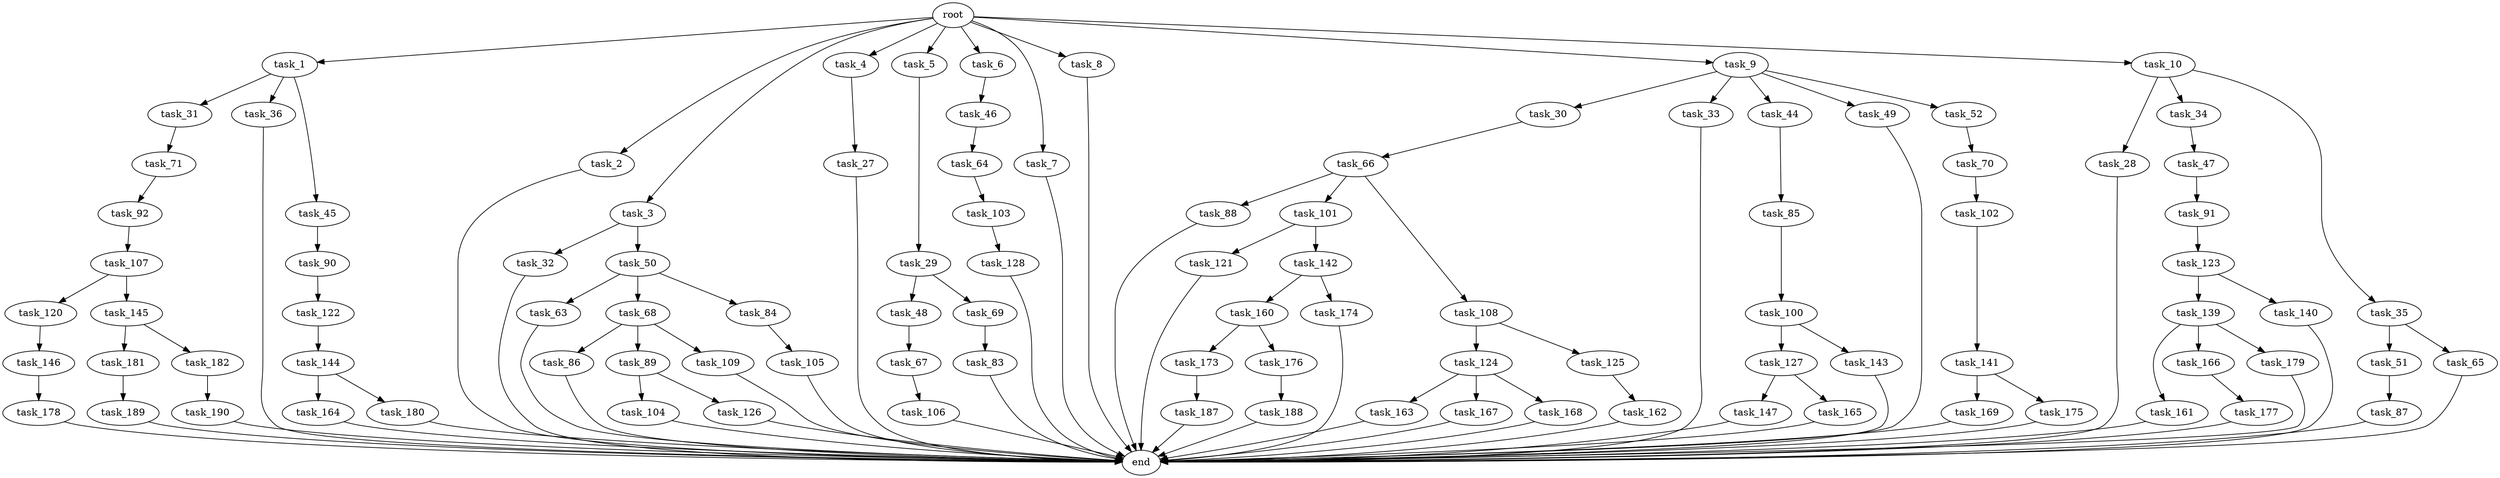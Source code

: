 digraph G {
  root [size="0.000000"];
  task_1 [size="10.240000"];
  task_2 [size="10.240000"];
  task_3 [size="10.240000"];
  task_4 [size="10.240000"];
  task_5 [size="10.240000"];
  task_6 [size="10.240000"];
  task_7 [size="10.240000"];
  task_8 [size="10.240000"];
  task_9 [size="10.240000"];
  task_10 [size="10.240000"];
  task_27 [size="4209067950.080000"];
  task_28 [size="3092376453.120000"];
  task_29 [size="2147483648.000000"];
  task_30 [size="5497558138.880000"];
  task_31 [size="4209067950.080000"];
  task_32 [size="343597383.680000"];
  task_33 [size="5497558138.880000"];
  task_34 [size="3092376453.120000"];
  task_35 [size="3092376453.120000"];
  task_36 [size="4209067950.080000"];
  task_44 [size="5497558138.880000"];
  task_45 [size="4209067950.080000"];
  task_46 [size="773094113.280000"];
  task_47 [size="3092376453.120000"];
  task_48 [size="6957847019.520000"];
  task_49 [size="5497558138.880000"];
  task_50 [size="343597383.680000"];
  task_51 [size="6957847019.520000"];
  task_52 [size="5497558138.880000"];
  task_63 [size="773094113.280000"];
  task_64 [size="1374389534.720000"];
  task_65 [size="6957847019.520000"];
  task_66 [size="773094113.280000"];
  task_67 [size="343597383.680000"];
  task_68 [size="773094113.280000"];
  task_69 [size="6957847019.520000"];
  task_70 [size="5497558138.880000"];
  task_71 [size="5497558138.880000"];
  task_83 [size="5497558138.880000"];
  task_84 [size="773094113.280000"];
  task_85 [size="1374389534.720000"];
  task_86 [size="8589934592.000000"];
  task_87 [size="4209067950.080000"];
  task_88 [size="8589934592.000000"];
  task_89 [size="8589934592.000000"];
  task_90 [size="6957847019.520000"];
  task_91 [size="5497558138.880000"];
  task_92 [size="8589934592.000000"];
  task_100 [size="8589934592.000000"];
  task_101 [size="8589934592.000000"];
  task_102 [size="343597383.680000"];
  task_103 [size="4209067950.080000"];
  task_104 [size="5497558138.880000"];
  task_105 [size="1374389534.720000"];
  task_106 [size="343597383.680000"];
  task_107 [size="5497558138.880000"];
  task_108 [size="8589934592.000000"];
  task_109 [size="8589934592.000000"];
  task_120 [size="8589934592.000000"];
  task_121 [size="6957847019.520000"];
  task_122 [size="5497558138.880000"];
  task_123 [size="773094113.280000"];
  task_124 [size="8589934592.000000"];
  task_125 [size="8589934592.000000"];
  task_126 [size="5497558138.880000"];
  task_127 [size="8589934592.000000"];
  task_128 [size="2147483648.000000"];
  task_139 [size="4209067950.080000"];
  task_140 [size="4209067950.080000"];
  task_141 [size="2147483648.000000"];
  task_142 [size="6957847019.520000"];
  task_143 [size="8589934592.000000"];
  task_144 [size="3092376453.120000"];
  task_145 [size="8589934592.000000"];
  task_146 [size="5497558138.880000"];
  task_147 [size="4209067950.080000"];
  task_160 [size="773094113.280000"];
  task_161 [size="343597383.680000"];
  task_162 [size="2147483648.000000"];
  task_163 [size="5497558138.880000"];
  task_164 [size="3092376453.120000"];
  task_165 [size="4209067950.080000"];
  task_166 [size="343597383.680000"];
  task_167 [size="5497558138.880000"];
  task_168 [size="5497558138.880000"];
  task_169 [size="2147483648.000000"];
  task_173 [size="1374389534.720000"];
  task_174 [size="773094113.280000"];
  task_175 [size="2147483648.000000"];
  task_176 [size="1374389534.720000"];
  task_177 [size="3092376453.120000"];
  task_178 [size="4209067950.080000"];
  task_179 [size="343597383.680000"];
  task_180 [size="3092376453.120000"];
  task_181 [size="773094113.280000"];
  task_182 [size="773094113.280000"];
  task_187 [size="1374389534.720000"];
  task_188 [size="2147483648.000000"];
  task_189 [size="343597383.680000"];
  task_190 [size="2147483648.000000"];
  end [size="0.000000"];

  root -> task_1 [size="1.000000"];
  root -> task_2 [size="1.000000"];
  root -> task_3 [size="1.000000"];
  root -> task_4 [size="1.000000"];
  root -> task_5 [size="1.000000"];
  root -> task_6 [size="1.000000"];
  root -> task_7 [size="1.000000"];
  root -> task_8 [size="1.000000"];
  root -> task_9 [size="1.000000"];
  root -> task_10 [size="1.000000"];
  task_1 -> task_31 [size="411041792.000000"];
  task_1 -> task_36 [size="411041792.000000"];
  task_1 -> task_45 [size="411041792.000000"];
  task_2 -> end [size="1.000000"];
  task_3 -> task_32 [size="33554432.000000"];
  task_3 -> task_50 [size="33554432.000000"];
  task_4 -> task_27 [size="411041792.000000"];
  task_5 -> task_29 [size="209715200.000000"];
  task_6 -> task_46 [size="75497472.000000"];
  task_7 -> end [size="1.000000"];
  task_8 -> end [size="1.000000"];
  task_9 -> task_30 [size="536870912.000000"];
  task_9 -> task_33 [size="536870912.000000"];
  task_9 -> task_44 [size="536870912.000000"];
  task_9 -> task_49 [size="536870912.000000"];
  task_9 -> task_52 [size="536870912.000000"];
  task_10 -> task_28 [size="301989888.000000"];
  task_10 -> task_34 [size="301989888.000000"];
  task_10 -> task_35 [size="301989888.000000"];
  task_27 -> end [size="1.000000"];
  task_28 -> end [size="1.000000"];
  task_29 -> task_48 [size="679477248.000000"];
  task_29 -> task_69 [size="679477248.000000"];
  task_30 -> task_66 [size="75497472.000000"];
  task_31 -> task_71 [size="536870912.000000"];
  task_32 -> end [size="1.000000"];
  task_33 -> end [size="1.000000"];
  task_34 -> task_47 [size="301989888.000000"];
  task_35 -> task_51 [size="679477248.000000"];
  task_35 -> task_65 [size="679477248.000000"];
  task_36 -> end [size="1.000000"];
  task_44 -> task_85 [size="134217728.000000"];
  task_45 -> task_90 [size="679477248.000000"];
  task_46 -> task_64 [size="134217728.000000"];
  task_47 -> task_91 [size="536870912.000000"];
  task_48 -> task_67 [size="33554432.000000"];
  task_49 -> end [size="1.000000"];
  task_50 -> task_63 [size="75497472.000000"];
  task_50 -> task_68 [size="75497472.000000"];
  task_50 -> task_84 [size="75497472.000000"];
  task_51 -> task_87 [size="411041792.000000"];
  task_52 -> task_70 [size="536870912.000000"];
  task_63 -> end [size="1.000000"];
  task_64 -> task_103 [size="411041792.000000"];
  task_65 -> end [size="1.000000"];
  task_66 -> task_88 [size="838860800.000000"];
  task_66 -> task_101 [size="838860800.000000"];
  task_66 -> task_108 [size="838860800.000000"];
  task_67 -> task_106 [size="33554432.000000"];
  task_68 -> task_86 [size="838860800.000000"];
  task_68 -> task_89 [size="838860800.000000"];
  task_68 -> task_109 [size="838860800.000000"];
  task_69 -> task_83 [size="536870912.000000"];
  task_70 -> task_102 [size="33554432.000000"];
  task_71 -> task_92 [size="838860800.000000"];
  task_83 -> end [size="1.000000"];
  task_84 -> task_105 [size="134217728.000000"];
  task_85 -> task_100 [size="838860800.000000"];
  task_86 -> end [size="1.000000"];
  task_87 -> end [size="1.000000"];
  task_88 -> end [size="1.000000"];
  task_89 -> task_104 [size="536870912.000000"];
  task_89 -> task_126 [size="536870912.000000"];
  task_90 -> task_122 [size="536870912.000000"];
  task_91 -> task_123 [size="75497472.000000"];
  task_92 -> task_107 [size="536870912.000000"];
  task_100 -> task_127 [size="838860800.000000"];
  task_100 -> task_143 [size="838860800.000000"];
  task_101 -> task_121 [size="679477248.000000"];
  task_101 -> task_142 [size="679477248.000000"];
  task_102 -> task_141 [size="209715200.000000"];
  task_103 -> task_128 [size="209715200.000000"];
  task_104 -> end [size="1.000000"];
  task_105 -> end [size="1.000000"];
  task_106 -> end [size="1.000000"];
  task_107 -> task_120 [size="838860800.000000"];
  task_107 -> task_145 [size="838860800.000000"];
  task_108 -> task_124 [size="838860800.000000"];
  task_108 -> task_125 [size="838860800.000000"];
  task_109 -> end [size="1.000000"];
  task_120 -> task_146 [size="536870912.000000"];
  task_121 -> end [size="1.000000"];
  task_122 -> task_144 [size="301989888.000000"];
  task_123 -> task_139 [size="411041792.000000"];
  task_123 -> task_140 [size="411041792.000000"];
  task_124 -> task_163 [size="536870912.000000"];
  task_124 -> task_167 [size="536870912.000000"];
  task_124 -> task_168 [size="536870912.000000"];
  task_125 -> task_162 [size="209715200.000000"];
  task_126 -> end [size="1.000000"];
  task_127 -> task_147 [size="411041792.000000"];
  task_127 -> task_165 [size="411041792.000000"];
  task_128 -> end [size="1.000000"];
  task_139 -> task_161 [size="33554432.000000"];
  task_139 -> task_166 [size="33554432.000000"];
  task_139 -> task_179 [size="33554432.000000"];
  task_140 -> end [size="1.000000"];
  task_141 -> task_169 [size="209715200.000000"];
  task_141 -> task_175 [size="209715200.000000"];
  task_142 -> task_160 [size="75497472.000000"];
  task_142 -> task_174 [size="75497472.000000"];
  task_143 -> end [size="1.000000"];
  task_144 -> task_164 [size="301989888.000000"];
  task_144 -> task_180 [size="301989888.000000"];
  task_145 -> task_181 [size="75497472.000000"];
  task_145 -> task_182 [size="75497472.000000"];
  task_146 -> task_178 [size="411041792.000000"];
  task_147 -> end [size="1.000000"];
  task_160 -> task_173 [size="134217728.000000"];
  task_160 -> task_176 [size="134217728.000000"];
  task_161 -> end [size="1.000000"];
  task_162 -> end [size="1.000000"];
  task_163 -> end [size="1.000000"];
  task_164 -> end [size="1.000000"];
  task_165 -> end [size="1.000000"];
  task_166 -> task_177 [size="301989888.000000"];
  task_167 -> end [size="1.000000"];
  task_168 -> end [size="1.000000"];
  task_169 -> end [size="1.000000"];
  task_173 -> task_187 [size="134217728.000000"];
  task_174 -> end [size="1.000000"];
  task_175 -> end [size="1.000000"];
  task_176 -> task_188 [size="209715200.000000"];
  task_177 -> end [size="1.000000"];
  task_178 -> end [size="1.000000"];
  task_179 -> end [size="1.000000"];
  task_180 -> end [size="1.000000"];
  task_181 -> task_189 [size="33554432.000000"];
  task_182 -> task_190 [size="209715200.000000"];
  task_187 -> end [size="1.000000"];
  task_188 -> end [size="1.000000"];
  task_189 -> end [size="1.000000"];
  task_190 -> end [size="1.000000"];
}
